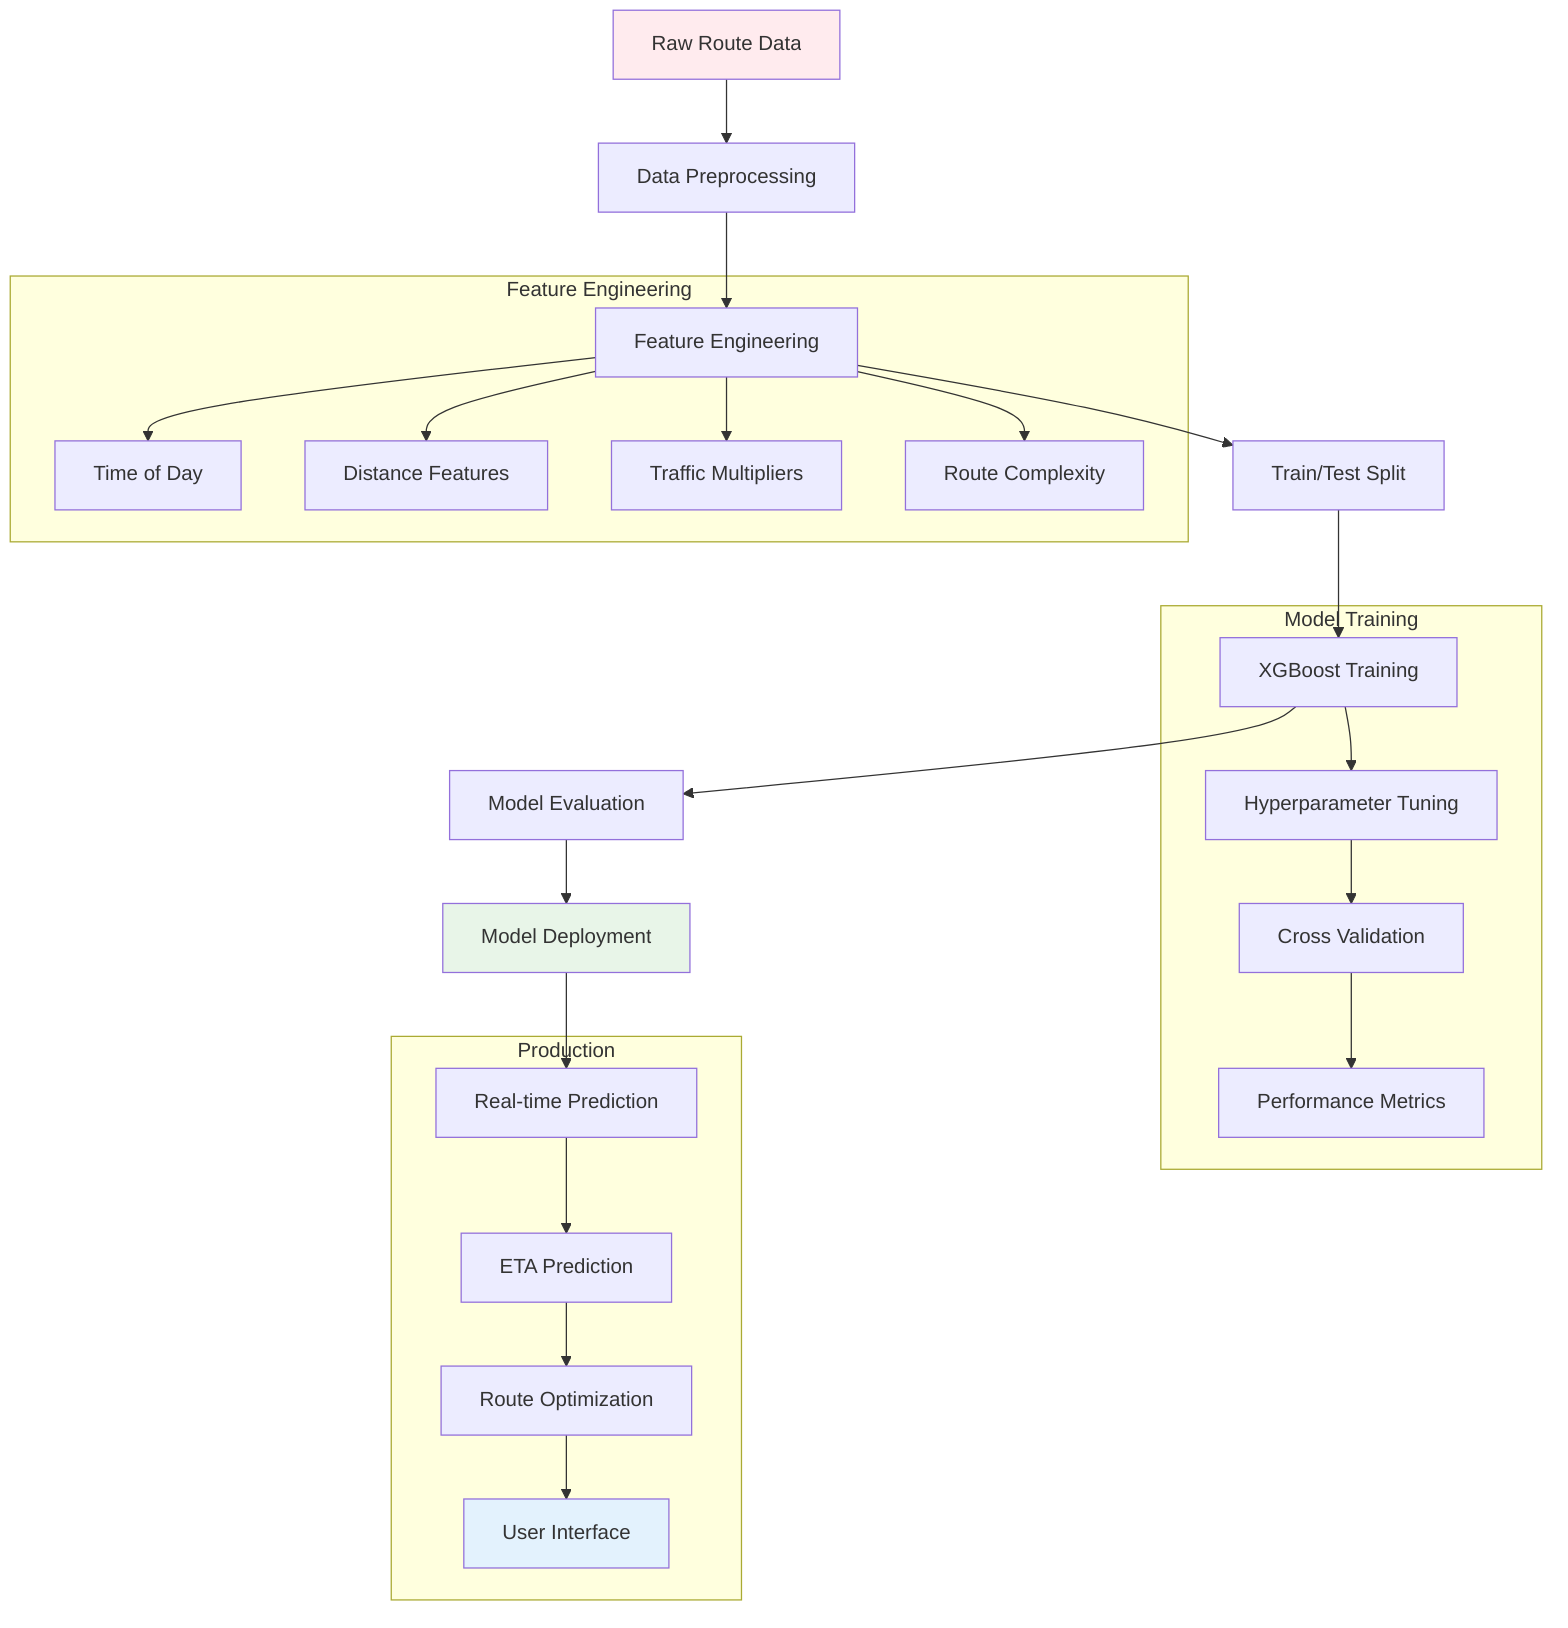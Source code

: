 graph TD
    A[Raw Route Data] --> B[Data Preprocessing]
    B --> C[Feature Engineering]
    C --> D[Train/Test Split]
    D --> E[XGBoost Training]
    E --> F[Model Evaluation]
    F --> G[Model Deployment]
    G --> H[Real-time Prediction]
    
    subgraph "Feature Engineering"
        C --> C1[Time of Day]
        C --> C2[Distance Features]
        C --> C3[Traffic Multipliers]
        C --> C4[Route Complexity]
    end
    
    subgraph "Model Training"
        E --> E1[Hyperparameter Tuning]
        E1 --> E2[Cross Validation]
        E2 --> E3[Performance Metrics]
    end
    
    subgraph "Production"
        H --> H1[ETA Prediction]
        H1 --> H2[Route Optimization]
        H2 --> H3[User Interface]
    end
    
    style A fill:#ffebee
    style G fill:#e8f5e8
    style H3 fill:#e3f2fd